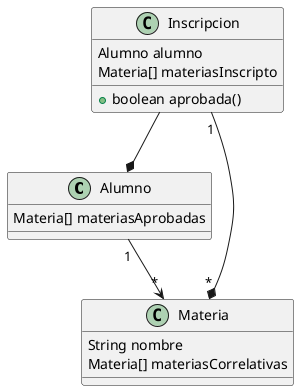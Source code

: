 @startuml

class Alumno {
    Materia[] materiasAprobadas
}

class Inscripcion {
    Alumno alumno
    Materia[] materiasInscripto

    +boolean aprobada()
}

class Materia {
    String nombre
    Materia[] materiasCorrelativas
}

Alumno "1" --> "*" Materia
Inscripcion --* Alumno
Inscripcion "1" --* "*" Materia

@enduml
